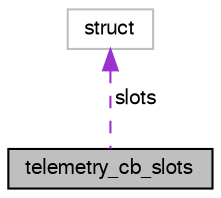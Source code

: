digraph "telemetry_cb_slots"
{
  edge [fontname="FreeSans",fontsize="10",labelfontname="FreeSans",labelfontsize="10"];
  node [fontname="FreeSans",fontsize="10",shape=record];
  Node1 [label="telemetry_cb_slots",height=0.2,width=0.4,color="black", fillcolor="grey75", style="filled", fontcolor="black"];
  Node2 -> Node1 [dir="back",color="darkorchid3",fontsize="10",style="dashed",label=" slots" ,fontname="FreeSans"];
  Node2 [label="struct",height=0.2,width=0.4,color="grey75", fillcolor="white", style="filled"];
}
